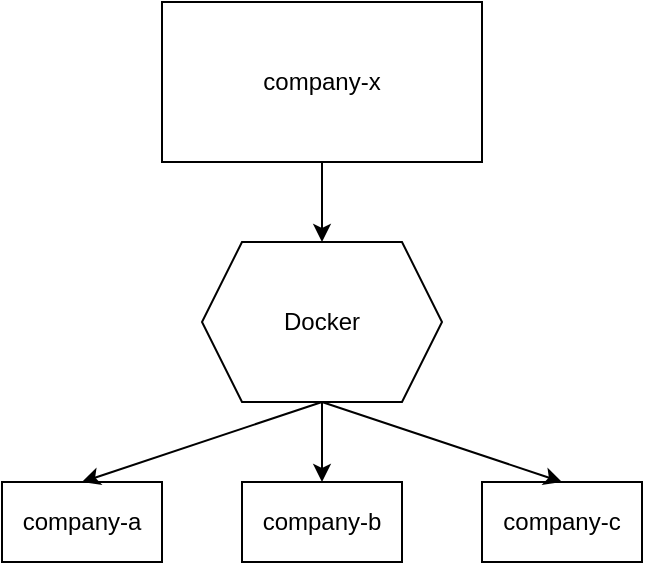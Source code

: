 <mxfile version="21.0.2" type="device"><diagram name="Страница 1" id="Ov40-6Eb83wiXS5zUF2f"><mxGraphModel dx="1194" dy="752" grid="1" gridSize="10" guides="1" tooltips="1" connect="1" arrows="1" fold="1" page="1" pageScale="1" pageWidth="827" pageHeight="1169" math="0" shadow="0"><root><mxCell id="0"/><mxCell id="1" parent="0"/><mxCell id="p24FfMYXgtTuRIyjm93V-1" value="company-x" style="rounded=0;whiteSpace=wrap;html=1;" vertex="1" parent="1"><mxGeometry x="320" y="80" width="160" height="80" as="geometry"/></mxCell><mxCell id="p24FfMYXgtTuRIyjm93V-7" value="" style="edgeStyle=orthogonalEdgeStyle;rounded=0;orthogonalLoop=1;jettySize=auto;html=1;" edge="1" parent="1" source="p24FfMYXgtTuRIyjm93V-2" target="p24FfMYXgtTuRIyjm93V-4"><mxGeometry relative="1" as="geometry"/></mxCell><mxCell id="p24FfMYXgtTuRIyjm93V-2" value="Docker" style="shape=hexagon;perimeter=hexagonPerimeter2;whiteSpace=wrap;html=1;fixedSize=1;" vertex="1" parent="1"><mxGeometry x="340" y="200" width="120" height="80" as="geometry"/></mxCell><mxCell id="p24FfMYXgtTuRIyjm93V-3" value="company-a" style="rounded=0;whiteSpace=wrap;html=1;" vertex="1" parent="1"><mxGeometry x="240" y="320" width="80" height="40" as="geometry"/></mxCell><mxCell id="p24FfMYXgtTuRIyjm93V-4" value="company-b" style="rounded=0;whiteSpace=wrap;html=1;" vertex="1" parent="1"><mxGeometry x="360" y="320" width="80" height="40" as="geometry"/></mxCell><mxCell id="p24FfMYXgtTuRIyjm93V-5" value="company-c" style="rounded=0;whiteSpace=wrap;html=1;" vertex="1" parent="1"><mxGeometry x="480" y="320" width="80" height="40" as="geometry"/></mxCell><mxCell id="p24FfMYXgtTuRIyjm93V-11" value="" style="edgeStyle=none;orthogonalLoop=1;jettySize=auto;html=1;rounded=0;entryX=0.5;entryY=0;entryDx=0;entryDy=0;exitX=0.5;exitY=1;exitDx=0;exitDy=0;" edge="1" parent="1" source="p24FfMYXgtTuRIyjm93V-2" target="p24FfMYXgtTuRIyjm93V-3"><mxGeometry width="100" relative="1" as="geometry"><mxPoint x="330" y="280" as="sourcePoint"/><mxPoint x="430" y="280" as="targetPoint"/><Array as="points"/></mxGeometry></mxCell><mxCell id="p24FfMYXgtTuRIyjm93V-12" value="" style="endArrow=classic;html=1;rounded=0;entryX=0.5;entryY=0;entryDx=0;entryDy=0;exitX=0.5;exitY=1;exitDx=0;exitDy=0;" edge="1" parent="1" source="p24FfMYXgtTuRIyjm93V-2" target="p24FfMYXgtTuRIyjm93V-5"><mxGeometry width="50" height="50" relative="1" as="geometry"><mxPoint x="390" y="410" as="sourcePoint"/><mxPoint x="440" y="360" as="targetPoint"/></mxGeometry></mxCell><mxCell id="p24FfMYXgtTuRIyjm93V-14" value="" style="endArrow=classic;html=1;rounded=0;exitX=0.5;exitY=1;exitDx=0;exitDy=0;entryX=0.5;entryY=0;entryDx=0;entryDy=0;" edge="1" parent="1" source="p24FfMYXgtTuRIyjm93V-1" target="p24FfMYXgtTuRIyjm93V-2"><mxGeometry width="50" height="50" relative="1" as="geometry"><mxPoint x="390" y="410" as="sourcePoint"/><mxPoint x="440" y="360" as="targetPoint"/></mxGeometry></mxCell></root></mxGraphModel></diagram></mxfile>